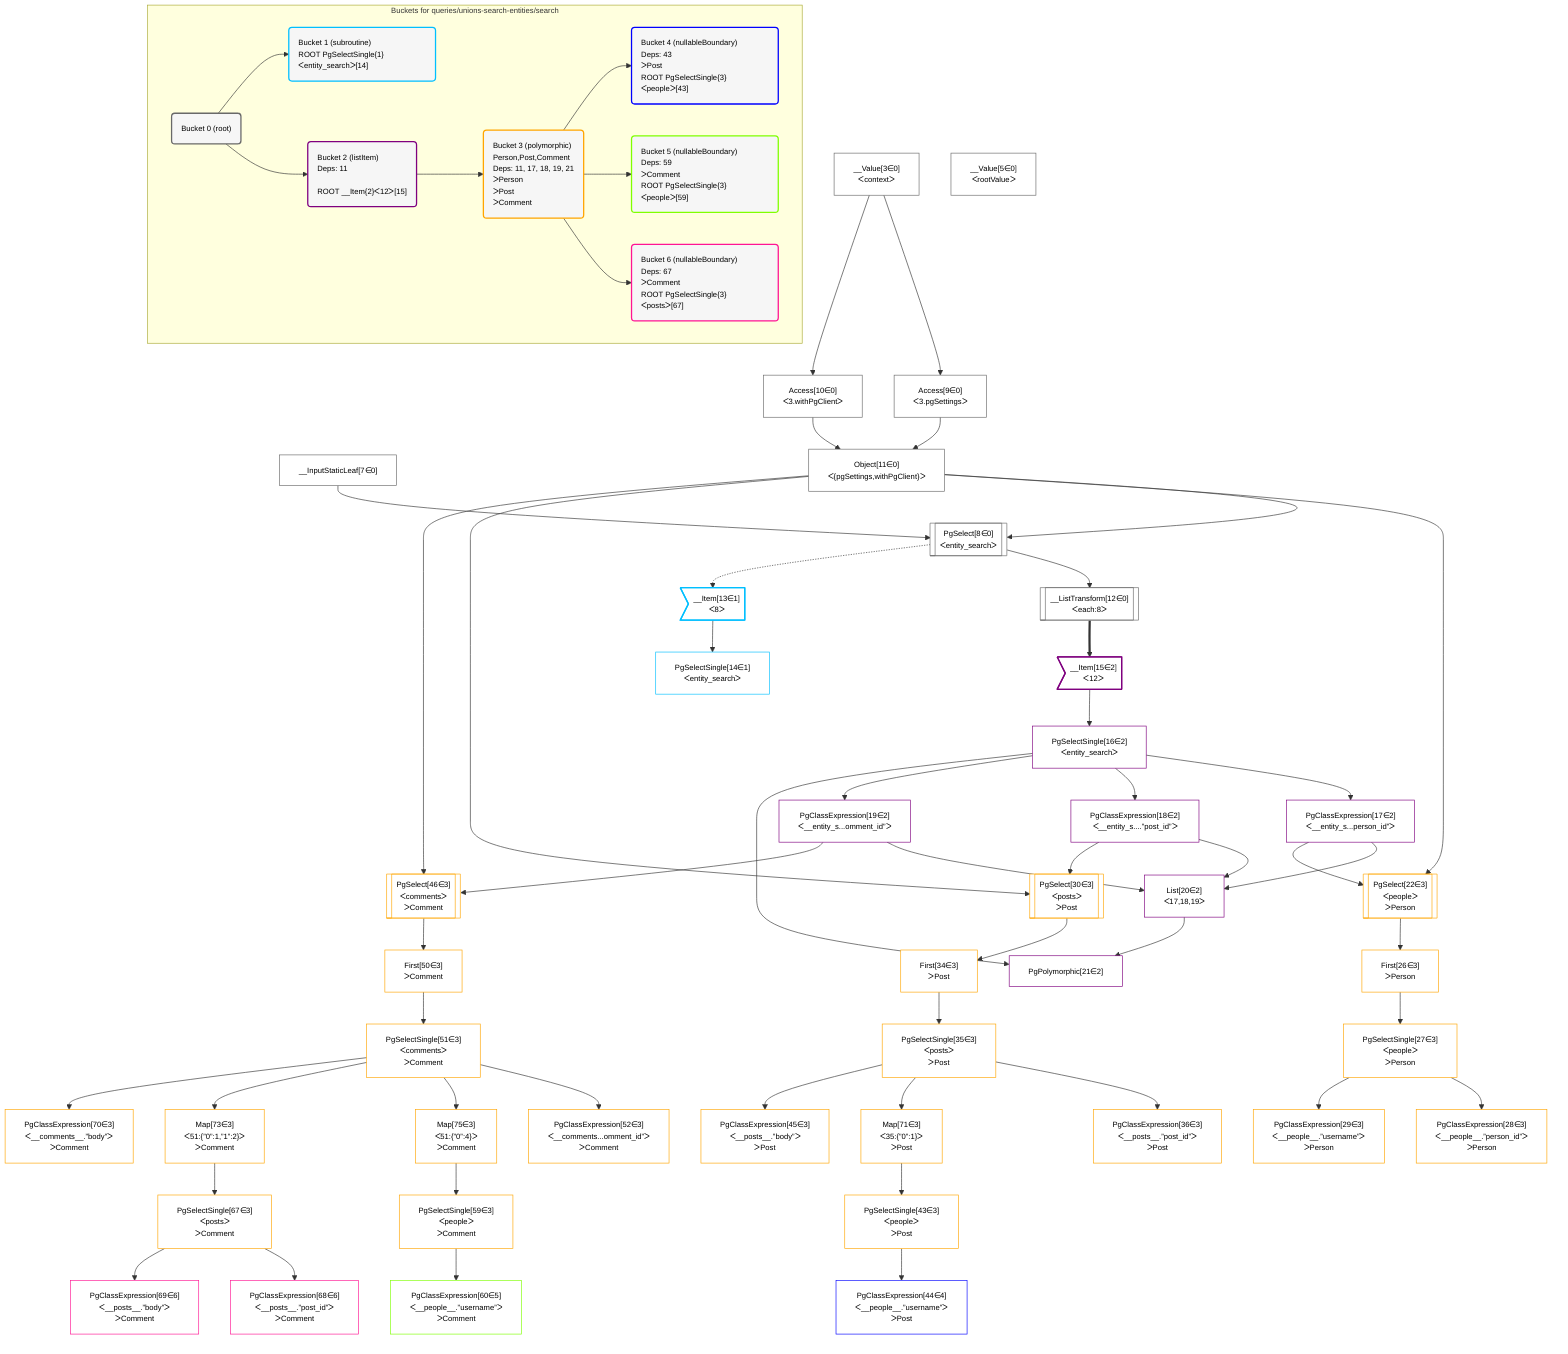 %%{init: {'themeVariables': { 'fontSize': '12px'}}}%%
graph TD
    classDef path fill:#eee,stroke:#000,color:#000
    classDef plan fill:#fff,stroke-width:1px,color:#000
    classDef itemplan fill:#fff,stroke-width:2px,color:#000
    classDef sideeffectplan fill:#f00,stroke-width:2px,color:#000
    classDef bucket fill:#f6f6f6,color:#000,stroke-width:2px,text-align:left


    %% define steps
    __Value3["__Value[3∈0]<br />ᐸcontextᐳ"]:::plan
    __Value5["__Value[5∈0]<br />ᐸrootValueᐳ"]:::plan
    __InputStaticLeaf7["__InputStaticLeaf[7∈0]"]:::plan
    Access9["Access[9∈0]<br />ᐸ3.pgSettingsᐳ"]:::plan
    Access10["Access[10∈0]<br />ᐸ3.withPgClientᐳ"]:::plan
    Object11["Object[11∈0]<br />ᐸ{pgSettings,withPgClient}ᐳ"]:::plan
    PgSelect8[["PgSelect[8∈0]<br />ᐸentity_searchᐳ"]]:::plan
    __ListTransform12[["__ListTransform[12∈0]<br />ᐸeach:8ᐳ"]]:::plan
    __Item13>"__Item[13∈1]<br />ᐸ8ᐳ"]:::itemplan
    PgSelectSingle14["PgSelectSingle[14∈1]<br />ᐸentity_searchᐳ"]:::plan
    __Item15>"__Item[15∈2]<br />ᐸ12ᐳ"]:::itemplan
    PgSelectSingle16["PgSelectSingle[16∈2]<br />ᐸentity_searchᐳ"]:::plan
    PgClassExpression17["PgClassExpression[17∈2]<br />ᐸ__entity_s...person_id”ᐳ"]:::plan
    PgClassExpression18["PgClassExpression[18∈2]<br />ᐸ__entity_s....”post_id”ᐳ"]:::plan
    PgClassExpression19["PgClassExpression[19∈2]<br />ᐸ__entity_s...omment_id”ᐳ"]:::plan
    List20["List[20∈2]<br />ᐸ17,18,19ᐳ"]:::plan
    PgPolymorphic21["PgPolymorphic[21∈2]"]:::plan
    PgSelect22[["PgSelect[22∈3]<br />ᐸpeopleᐳ<br />ᐳPerson"]]:::plan
    First26["First[26∈3]<br />ᐳPerson"]:::plan
    PgSelectSingle27["PgSelectSingle[27∈3]<br />ᐸpeopleᐳ<br />ᐳPerson"]:::plan
    PgClassExpression28["PgClassExpression[28∈3]<br />ᐸ__people__.”person_id”ᐳ<br />ᐳPerson"]:::plan
    PgClassExpression29["PgClassExpression[29∈3]<br />ᐸ__people__.”username”ᐳ<br />ᐳPerson"]:::plan
    PgSelect30[["PgSelect[30∈3]<br />ᐸpostsᐳ<br />ᐳPost"]]:::plan
    First34["First[34∈3]<br />ᐳPost"]:::plan
    PgSelectSingle35["PgSelectSingle[35∈3]<br />ᐸpostsᐳ<br />ᐳPost"]:::plan
    PgClassExpression36["PgClassExpression[36∈3]<br />ᐸ__posts__.”post_id”ᐳ<br />ᐳPost"]:::plan
    Map71["Map[71∈3]<br />ᐸ35:{”0”:1}ᐳ<br />ᐳPost"]:::plan
    PgSelectSingle43["PgSelectSingle[43∈3]<br />ᐸpeopleᐳ<br />ᐳPost"]:::plan
    PgClassExpression44["PgClassExpression[44∈4]<br />ᐸ__people__.”username”ᐳ<br />ᐳPost"]:::plan
    PgClassExpression45["PgClassExpression[45∈3]<br />ᐸ__posts__.”body”ᐳ<br />ᐳPost"]:::plan
    PgSelect46[["PgSelect[46∈3]<br />ᐸcommentsᐳ<br />ᐳComment"]]:::plan
    First50["First[50∈3]<br />ᐳComment"]:::plan
    PgSelectSingle51["PgSelectSingle[51∈3]<br />ᐸcommentsᐳ<br />ᐳComment"]:::plan
    PgClassExpression52["PgClassExpression[52∈3]<br />ᐸ__comments...omment_id”ᐳ<br />ᐳComment"]:::plan
    Map75["Map[75∈3]<br />ᐸ51:{”0”:4}ᐳ<br />ᐳComment"]:::plan
    PgSelectSingle59["PgSelectSingle[59∈3]<br />ᐸpeopleᐳ<br />ᐳComment"]:::plan
    PgClassExpression60["PgClassExpression[60∈5]<br />ᐸ__people__.”username”ᐳ<br />ᐳComment"]:::plan
    Map73["Map[73∈3]<br />ᐸ51:{”0”:1,”1”:2}ᐳ<br />ᐳComment"]:::plan
    PgSelectSingle67["PgSelectSingle[67∈3]<br />ᐸpostsᐳ<br />ᐳComment"]:::plan
    PgClassExpression68["PgClassExpression[68∈6]<br />ᐸ__posts__.”post_id”ᐳ<br />ᐳComment"]:::plan
    PgClassExpression69["PgClassExpression[69∈6]<br />ᐸ__posts__.”body”ᐳ<br />ᐳComment"]:::plan
    PgClassExpression70["PgClassExpression[70∈3]<br />ᐸ__comments__.”body”ᐳ<br />ᐳComment"]:::plan

    %% plan dependencies
    __Value3 --> Access9
    __Value3 --> Access10
    Access9 & Access10 --> Object11
    Object11 & __InputStaticLeaf7 --> PgSelect8
    PgSelect8 --> __ListTransform12
    PgSelect8 -.-> __Item13
    __Item13 --> PgSelectSingle14
    __ListTransform12 ==> __Item15
    __Item15 --> PgSelectSingle16
    PgSelectSingle16 --> PgClassExpression17
    PgSelectSingle16 --> PgClassExpression18
    PgSelectSingle16 --> PgClassExpression19
    PgClassExpression17 & PgClassExpression18 & PgClassExpression19 --> List20
    PgSelectSingle16 & List20 --> PgPolymorphic21
    Object11 & PgClassExpression17 --> PgSelect22
    PgSelect22 --> First26
    First26 --> PgSelectSingle27
    PgSelectSingle27 --> PgClassExpression28
    PgSelectSingle27 --> PgClassExpression29
    Object11 & PgClassExpression18 --> PgSelect30
    PgSelect30 --> First34
    First34 --> PgSelectSingle35
    PgSelectSingle35 --> PgClassExpression36
    PgSelectSingle35 --> Map71
    Map71 --> PgSelectSingle43
    PgSelectSingle43 --> PgClassExpression44
    PgSelectSingle35 --> PgClassExpression45
    Object11 & PgClassExpression19 --> PgSelect46
    PgSelect46 --> First50
    First50 --> PgSelectSingle51
    PgSelectSingle51 --> PgClassExpression52
    PgSelectSingle51 --> Map75
    Map75 --> PgSelectSingle59
    PgSelectSingle59 --> PgClassExpression60
    PgSelectSingle51 --> Map73
    Map73 --> PgSelectSingle67
    PgSelectSingle67 --> PgClassExpression68
    PgSelectSingle67 --> PgClassExpression69
    PgSelectSingle51 --> PgClassExpression70

    subgraph "Buckets for queries/unions-search-entities/search"
    Bucket0("Bucket 0 (root)"):::bucket
    classDef bucket0 stroke:#696969
    class Bucket0,__Value3,__Value5,__InputStaticLeaf7,PgSelect8,Access9,Access10,Object11,__ListTransform12 bucket0
    Bucket1("Bucket 1 (subroutine)<br />ROOT PgSelectSingle{1}ᐸentity_searchᐳ[14]"):::bucket
    classDef bucket1 stroke:#00bfff
    class Bucket1,__Item13,PgSelectSingle14 bucket1
    Bucket2("Bucket 2 (listItem)<br />Deps: 11<br /><br />ROOT __Item{2}ᐸ12ᐳ[15]"):::bucket
    classDef bucket2 stroke:#7f007f
    class Bucket2,__Item15,PgSelectSingle16,PgClassExpression17,PgClassExpression18,PgClassExpression19,List20,PgPolymorphic21 bucket2
    Bucket3("Bucket 3 (polymorphic)<br />Person,Post,Comment<br />Deps: 11, 17, 18, 19, 21<br />ᐳPerson<br />ᐳPost<br />ᐳComment"):::bucket
    classDef bucket3 stroke:#ffa500
    class Bucket3,PgSelect22,First26,PgSelectSingle27,PgClassExpression28,PgClassExpression29,PgSelect30,First34,PgSelectSingle35,PgClassExpression36,PgSelectSingle43,PgClassExpression45,PgSelect46,First50,PgSelectSingle51,PgClassExpression52,PgSelectSingle59,PgSelectSingle67,PgClassExpression70,Map71,Map73,Map75 bucket3
    Bucket4("Bucket 4 (nullableBoundary)<br />Deps: 43<br />ᐳPost<br />ROOT PgSelectSingle{3}ᐸpeopleᐳ[43]"):::bucket
    classDef bucket4 stroke:#0000ff
    class Bucket4,PgClassExpression44 bucket4
    Bucket5("Bucket 5 (nullableBoundary)<br />Deps: 59<br />ᐳComment<br />ROOT PgSelectSingle{3}ᐸpeopleᐳ[59]"):::bucket
    classDef bucket5 stroke:#7fff00
    class Bucket5,PgClassExpression60 bucket5
    Bucket6("Bucket 6 (nullableBoundary)<br />Deps: 67<br />ᐳComment<br />ROOT PgSelectSingle{3}ᐸpostsᐳ[67]"):::bucket
    classDef bucket6 stroke:#ff1493
    class Bucket6,PgClassExpression68,PgClassExpression69 bucket6
    Bucket0 --> Bucket1 & Bucket2
    Bucket2 --> Bucket3
    Bucket3 --> Bucket4 & Bucket5 & Bucket6
    end